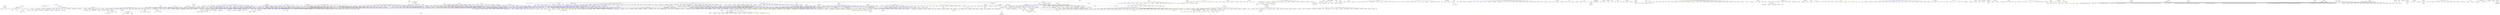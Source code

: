 graph "" {
	"red ai" -- "most precise value"	[color=red];
	"sigmoid function" -- "activation function"	[color=red];
	"activation function" -- rectifier	[color=red];
	"activation function" -- function	[color=blue];
	"activation function" -- "softmax function"	[color=yellow];
	"dragon naturallyspeaking" -- "speech recognition"	[color=red];
	"speech recognition" -- "speech recognition"	[color=black];
	"speech recognition" -- kaldi	[color=red];
	"speech recognition" -- julius	[color=yellow];
	"speech recognition" -- "natural-language user interface"	[color=black];
	"speech recognition" -- "natural language processing"	[color=blue];
	"speech recognition" -- "computational linguistics"	[color=blue];
	"speech recognition" -- hitchbot	[color=purple];
	"speech recognition" -- "academic discipline"	[color=yellow];
	"speech recognition" -- "alexander waibel"	[color=black];
	"speech recognition" -- "peter f. brown"	[color=black];
	"speech recognition" -- "raymond kurzweil"	[color=black];
	"speech recognition" -- "janet m. baker"	[color=black];
	"speech recognition" -- "audio file format"	[color=black];
	"speech recognition" -- speech	[color=black];
	"speech recognition" -- "office assistant"	[color=black];
	"speech recognition" -- "voice user interface"	[color=black];
	deeplabcut -- "computer vision"	[color=red];
	deeplabcut -- "deep learning"	[color=black];
	"computer vision" -- "computer vision"	[color=black];
	"computer vision" -- vissl	[color=red];
	"computer vision" -- tango	[color=red];
	"computer vision" -- "academic discipline"	[color=yellow];
	"computer vision" -- "object recognition"	[color=brown];
	"computer vision" -- "slobodan ilic"	[color=black];
	"computer vision" -- "ralf plänkers"	[color=black];
	"computer vision" -- "tolga birdal"	[color=black];
	"computer vision" -- "aphrodite galata"	[color=black];
	"computer vision" -- "noureldien hussein"	[color=black];
	"computer vision" -- "victor alchanatis"	[color=black];
	"computer vision" -- "shlomo greenberg"	[color=black];
	"computer vision" -- "thomas b. moeslund"	[color=black];
	"computer vision" -- "aharon bar-hillel"	[color=black];
	"computer vision" -- "machine vision"	[color=black];
	"data replication" -- consistency	[color=red];
	consistency -- consistency	[color=black];
	consistency -- acid	[color=black];
	consistency -- property	[color=yellow];
	consistency -- capability	[color=blue];
	consistency -- concord	[color=blue];
	consistency -- "logical system"	[color=brown];
	consistency -- snapshot	[color=purple];
	consistency -- "formal system"	[color=purple];
	consistency -- "axiomatic system"	[color=purple];
	consistency -- "encyclopedic article"	[color=yellow];
	consistency -- "logical property type"	[color=yellow];
	consistency -- "315 constantia"	[color=black];
	consistency -- contradiction	[color=black];
	consistency -- inconsistency	[color=black];
	contrast -- contrast	[color=black];
	contrast -- "visual perception"	[color=red];
	contrast -- difference	[color=blue];
	contrast -- "line weight"	[color=blue];
	contrast -- "graphic design"	[color=brown];
	contrast -- suggestioni	[color=black];
	contrast -- "dance of liars"	[color=black];
	contrast -- "l6352-s1"	[color=black];
	contrast -- "l6352-s2"	[color=black];
	contrast -- "l760-s1"	[color=black];
	"tensor processing unit" -- "convolutional neural network"	[color=red];
	"tensor processing unit" -- "multilayer perceptron"	[color=red];
	"convolutional neural network" -- "feedforward neural network"	[color=blue];
	"convolutional neural network" -- "yann lecun"	[color=black];
	"deep learning" -- "deep learning"	[color=black];
	"deep learning" -- "artificial intelligence"	[color=red];
	"deep learning" -- "machine learning"	[color=blue];
	"deep learning" -- deezymatch	[color=yellow];
	"deep learning" -- "noureldien hussein"	[color=black];
	"deep learning" -- "radityo eko prasojo"	[color=black];
	"deep learning" -- "jesper ferkinghoff-borg"	[color=black];
	"deep learning" -- "jordan j. bird"	[color=black];
	"deep learning" -- "richard socher"	[color=black];
	"deep learning" -- deepface	[color=black];
	"deep learning" -- "yann lecun"	[color=black];
	"deep learning" -- "geoffrey hinton"	[color=black];
	"artificial intelligence" -- "machine learning"	[color=blue];
	"artificial intelligence" -- connectionism	[color=black];
	"artificial intelligence" -- "artificial neural network"	[color=blue];
	"factor analysis" -- "factor analysis"	[color=black];
	"factor analysis" -- "look for"	[color=red];
	"factor analysis" -- q1721532	[color=black];
	"factor analysis" -- "statistical method"	[color=blue];
	"factor analysis" -- "kaiser-guttman criterion"	[color=yellow];
	"factor analysis" -- "hirotugu akaike"	[color=black];
	"factor analysis" -- "charles spearman"	[color=black];
	endec -- encoder	[color=red];
	encoder -- encoder	[color=blue];
	encoder -- faac	[color=yellow];
	encoder -- decoder	[color=black];
	encoder -- codec	[color=blue];
	encoder -- system	[color=yellow];
	encoder -- device	[color=blue];
	encoder -- "mp3 encoder"	[color=blue];
	encoder -- "wikimedia disambiguation page"	[color=yellow];
	encoder -- x265	[color=yellow];
	encoder -- x264	[color=yellow];
	encoder -- guetzli	[color=yellow];
	encoder -- libde265	[color=yellow];
	encoder -- quenc	[color=yellow];
	encoder -- flaccl	[color=yellow];
	encoder -- x266	[color=yellow];
	lsblk -- "information retrieval"	[color=red];
	"information retrieval" -- "information retrieval"	[color=black];
	"information retrieval" -- "apache solr"	[color=red];
	"information retrieval" -- proximity	[color=black];
	"information retrieval" -- "computer science"	[color=black];
	"information retrieval" -- recall	[color=green];
	"information retrieval" -- search	[color=blue];
	"information retrieval" -- "sequential access"	[color=blue];
	"information retrieval" -- "marketing research"	[color=blue];
	"information retrieval" -- "information system"	[color=blue];
	"information retrieval" -- polling	[color=blue];
	"information retrieval" -- "information extraction"	[color=blue];
	"information retrieval" -- "random access"	[color=blue];
	"information retrieval" -- activity	[color=yellow];
	"information retrieval" -- "fuzzy retrieval"	[color=yellow];
	"information retrieval" -- "okapi bm25"	[color=brown];
	"information retrieval" -- "evaluation measures"	[color=brown];
	"information retrieval" -- "anne le calvé"	[color=black];
	"information retrieval" -- "cheng xiang zhai"	[color=black];
	"information retrieval" -- "rada mihalcea"	[color=black];
	integrator -- integral	[color=red];
	integral -- photomath	[color=red];
	integral -- "leibniz integral rule"	[color=red];
	integral -- "unary operation"	[color=blue];
	integral -- "linear map"	[color=blue];
	integral -- q12047374	[color=blue];
	integral -- "birkhoff integral"	[color=blue];
	integral -- "complete fermi–dirac integral"	[color=blue];
	integral -- "definite integral"	[color=blue];
	integral -- "pettis integral"	[color=blue];
	integral -- absement	[color=blue];
	integral -- "parametric integral"	[color=blue];
	integral -- "riemann–liouville integral"	[color=blue];
	integral -- "barnes integral"	[color=blue];
	integral -- "borwein integral"	[color=yellow];
	integral -- q4349850	[color=yellow];
	integral -- "integration (mathematics)"	[color=black];
	integral -- "integral symbol"	[color=black];
	integral -- "integral calculus"	[color=black];
	integral -- ∫	[color=black];
	integral -- "lists of integrals"	[color=black];
	"lifting stone" -- challenge	[color=red];
	challenge -- challenge	[color=yellow];
	challenge -- izazov	[color=green];
	challenge -- task	[color=blue];
	challenge -- tournament	[color=blue];
	challenge -- q102333788	[color=blue];
	challenge -- "tournament system"	[color=yellow];
	challenge -- "2010 challenge"	[color=yellow];
	challenge -- "condom challenge"	[color=yellow];
	challenge -- "bonn challenge"	[color=yellow];
	challenge -- "myheartmap challenge"	[color=yellow];
	challenge -- q2309200	[color=yellow];
	challenge -- "three poles challenge"	[color=yellow];
	challenge -- "cinnamon challenge"	[color=yellow];
	challenge -- challenges	[color=black];
	challenge -- scrabble	[color=black];
	challenge -- adjudicator	[color=black];
	challenge -- dictionary	[color=black];
	challenge -- "loss of turn"	[color=black];
	challenge -- removal	[color=black];
	challenge -- loss	[color=black];
	"scikit-learn" -- "machine learning"	[color=red];
	"machine learning" -- embedding	[color=black];
	"machine learning" -- "computer science"	[color=blue];
	"machine learning" -- "artificial neural network"	[color=blue];
	"machine learning" -- "reinforcement learning"	[color=blue];
	"machine learning" -- "semi-supervised learning"	[color=blue];
	"machine learning" -- "supervised learning"	[color=blue];
	"machine learning" -- "unsupervised learning"	[color=blue];
	"machine learning" -- "hyperparameter optimization"	[color=brown];
	"machine learning" -- "nonlinear dimensionality reduction"	[color=blue];
	"machine learning" -- "multi-task learning"	[color=blue];
	"machine learning" -- "density estimation"	[color=brown];
	"machine learning" -- "early stopping"	[color=brown];
	"machine learning" -- attention	[color=brown];
	"machine learning" -- "tolga birdal"	[color=black];
	"machine learning" -- "ferenc huszár"	[color=black];
	"machine learning" -- "kairntech sas"	[color=black];
	"machine learning" -- "ameet talwalkar"	[color=black];
	"machine learning" -- "alan akbik"	[color=black];
	"machine learning" -- "roland vollgraf"	[color=black];
	"machine learning" -- "didrik nielsen"	[color=black];
	"machine learning" -- "ivana balažević"	[color=black];
	"machine learning" -- "dustin wright"	[color=black];
	"machine learning" -- "horia mania"	[color=black];
	"machine learning" -- "giovanni montana"	[color=black];
	"machine learning" -- "moritz hardt"	[color=black];
	"matrix multiplication algorithm" -- "matrix multiplication"	[color=red];
	"matrix multiplication" -- "matrix multiplication"	[color=black];
	"matrix multiplication" -- "identity matrix"	[color=black];
	"matrix multiplication" -- "binary operation"	[color=yellow];
	"matrix multiplication" -- "matrix operation"	[color=blue];
	"matrix multiplication" -- multiplication	[color=blue];
	"matrix multiplication" -- associativity	[color=purple];
	"matrix multiplication" -- "non-negative matrix factorization"	[color=black];
	"multilayer perceptron" -- "feedforward neural network"	[color=blue];
	"multilayer perceptron" -- perceptron	[color=black];
	"multilayer perceptron" -- "frank rosenblatt"	[color=black];
	"principal component analysis" -- "principal component analysis"	[color=black];
	"principal component analysis" -- "dimensionality reduction"	[color=red];
	"principal component analysis" -- "statistical method"	[color=yellow];
	"principal component analysis" -- "multivariate statistics"	[color=blue];
	"principal component analysis" -- acp	[color=black];
	"principal component analysis" -- pca	[color=black];
	"dimensionality reduction" -- "nonlinear dimensionality reduction"	[color=blue];
	"partial derivative symbol" -- "partial derivative"	[color=black];
	"partial derivative" -- derivative	[color=blue];
	"partial derivative" -- boundary	[color=green];
	"partial derivative" -- "total derivative"	[color=green];
	"partial derivative" -- "mathematical concept"	[color=yellow];
	relations -- interaction	[color=red];
	relations -- relation	[color=blue];
	relations -- "multi-organism process"	[color=blue];
	"sql server express" -- "relational database"	[color=red];
	"relational database" -- "ibm informix"	[color=red];
	"relational database" -- "blockchain-based database"	[color=green];
	"relational database" -- database	[color=blue];
	"relational database" -- "structured query language"	[color=black];
	"relational database" -- "relational model"	[color=black];
	"tikhonov regularization" -- regularization	[color=red];
	"tikhonov regularization" -- method	[color=yellow];
	"tikhonov regularization" -- "andrey tikhonov"	[color=black];
	regularization -- dropout	[color=blue];
	regularization -- "linguistic phenomenon"	[color=blue];
	regularization -- "zeta function regularization"	[color=blue];
	regularization -- technique	[color=yellow];
	accuracy -- accuracy	[color=green];
	accuracy -- "accuracy and precision"	[color=black];
	accuracy -- "systematic error"	[color=black];
	accuracy -- "measuring instrument"	[color=purple];
	"accuracy and precision" -- historicity	[color=blue];
	"accuracy and precision" -- "sun sensor"	[color=purple];
	"accuracy and precision" -- "category:accuracy and precision"	[color=black];
	"systematic error" -- "observational error"	[color=black];
	"systematic error" -- bias	[color=yellow];
	"systematic error" -- "human error"	[color=black];
	"systematic error" -- "random error"	[color=black];
	"binary relation" -- "cartesian product"	[color=black];
	"binary relation" -- "ordered pair"	[color=black];
	"binary relation" -- relation	[color=blue];
	"binary relation" -- multiple	[color=blue];
	"binary relation" -- "converse relation"	[color=blue];
	"binary relation" -- correspondence	[color=blue];
	"binary relation" -- "empirical relationship"	[color=blue];
	"binary relation" -- epigraph	[color=blue];
	"binary relation" -- phonography	[color=blue];
	"binary relation" -- "single-valued function"	[color=blue];
	"binary relation" -- "partial function"	[color=blue];
	"binary relation" -- "surjective relation"	[color=blue];
	"binary relation" -- "semantic relation"	[color=blue];
	"binary relation" -- "asymmetric relation"	[color=blue];
	"binary relation" -- "input set"	[color=purple];
	"binary relation" -- arity	[color=purple];
	"binary relation" -- codomain	[color=purple];
	"binary relation" -- subsequence	[color=yellow];
	"binary relation" -- reachability	[color=yellow];
	"binary relation" -- simultaneity	[color=yellow];
	"binary relation" -- subset	[color=yellow];
	"binary relation" -- q18669329	[color=yellow];
	"binary relation" -- perpendicularity	[color=yellow];
	"binary relation" -- "has part"	[color=yellow];
	"central limit theorem" -- "central limit theorem"	[color=black];
	"central limit theorem" -- "probability theory"	[color=black];
	"central limit theorem" -- theorem	[color=yellow];
	"central limit theorem" -- "bean machine"	[color=black];
	"probability theory" -- "random variable"	[color=black];
	chord -- specification	[color=black];
	chord -- "accord tour"	[color=green];
	chord -- "imaginary line"	[color=blue];
	chord -- group	[color=blue];
	chord -- "line segment"	[color=blue];
	chord -- "railway line"	[color=blue];
	chord -- "musical term"	[color=yellow];
	chord -- chords	[color=black];
	chord -- "chord (geometry)"	[color=black];
	chord -- drag	[color=black];
	correlation -- correlation	[color=black];
	correlation -- statistics	[color=brown];
	correlation -- dependence	[color=blue];
	correlation -- relation	[color=blue];
	correlation -- "gene-gene correlation"	[color=blue];
	correlation -- coherence	[color=blue];
	correlation -- "environmental factor"	[color=blue];
	correlation -- concept	[color=yellow];
	correlation -- q11304604	[color=yellow];
	correlation -- "beer-diapers syndrome"	[color=yellow];
	statistics -- "maximum likelihood estimation"	[color=black];
	statistics -- "normal distribution"	[color=brown];
	statistics -- "probability distribution"	[color=black];
	statistics -- "random variable"	[color=brown];
	statistics -- "standard deviation"	[color=brown];
	convolution -- convolution	[color=black];
	convolution -- "harmonic analysis"	[color=black];
	convolution -- "functional analysis"	[color=black];
	convolution -- "binary operation"	[color=yellow];
	convolution -- "integral transform"	[color=yellow];
	convolution -- deconvolution	[color=black];
	convolution -- "convolution theorem"	[color=brown];
	coverage -- coverage	[color=black];
	coverage -- "dublin core"	[color=black];
	coverage -- metadata	[color=blue];
	coverage -- pass	[color=black];
	coverage -- "l11041-s1"	[color=black];
	coverage -- "l11041-s2"	[color=black];
	"objective function" -- "optimization problem"	[color=black];
	"objective function" -- "loss function"	[color=black];
	"objective function" -- "real-valued function"	[color=blue];
	"objective function" -- "optimal control problem"	[color=black];
	"optimization problem" -- "mathematical optimization"	[color=black];
	"cytochrome c aq_042" -- "cytochrome c aq_042"	[color=black];
	"cytochrome c aq_042" -- "cytochrome c family"	[color=black];
	"cytochrome c aq_042" -- "membrane proteins"	[color=black];
	"cytochrome c aq_042" -- "protein-coding gene"	[color=blue];
	"cytochrome c aq_042" -- gene	[color=yellow];
	"cytochrome c aq_042" -- protein	[color=yellow];
	"cytochrome c aq_042" -- "cytochrome c-like domain"	[color=black];
	"cytochrome c aq_042" -- "reverse strand"	[color=black];
	"cytochrome c aq_042" -- 27339	[color=black];
	"cytochrome c aq_042" -- 26617	[color=black];
	"cytochrome c aq_042" -- "aquifex aeolicus vf5"	[color=black];
	"cytochrome c aq_042" -- membrane	[color=black];
	"cytochrome c aq_042" -- "heme binding"	[color=black];
	"cytochrome c aq_042" -- "electron transfer activity"	[color=black];
	"cytochrome c aq_042" -- "metal ion binding"	[color=black];
	"cytochrome c aq_042" -- "electron transport chain"	[color=black];
	decoder -- codec	[color=black];
	decoder -- system	[color=blue];
	feature -- linguistics	[color=black];
	feature -- "unified modeling language"	[color=black];
	feature -- quality	[color=blue];
	"feature data" -- "geographic information system"	[color=black];
	"feature data" -- "data structure"	[color=blue];
	embedding -- "word embedding"	[color=blue];
	embedding -- function	[color=blue];
	embedding -- mapping	[color=blue];
	embedding -- "low-dimensional embedding"	[color=blue];
	embedding -- "sentence embedding"	[color=blue];
	embedding -- fasttext	[color=blue];
	embedding -- knot	[color=yellow];
	embedding -- "alexander horned sphere"	[color=yellow];
	embedding -- "category theory"	[color=black];
	generalization -- generalization	[color=black];
	generalization -- "philosophy of language"	[color=black];
	generalization -- ontology	[color=black];
	generalization -- epistemology	[color=black];
	generalization -- orthogonality	[color=yellow];
	generalization -- concept	[color=blue];
	generalization -- learning	[color=blue];
	generalization -- stereotype	[color=blue];
	generalization -- "faulty generalization"	[color=blue];
	generalization -- "inductive reasoning"	[color=purple];
	generalization -- "confidence set"	[color=yellow];
	generalization -- "holm–bonferroni method"	[color=yellow];
	generalization -- "function object"	[color=yellow];
	generalization -- "cancellation property"	[color=yellow];
	generalization -- "great ape personhood"	[color=yellow];
	generalization -- "special case"	[color=black];
	generalization -- connection	[color=black];
	generalization -- thinking	[color=black];
	generalization -- synthesis	[color=black];
	"diaminopimelate decarboxylase lmo1952" -- example	[color=black];
	example -- "demo program"	[color=blue];
	example -- "minimal working example"	[color=blue];
	example -- q1898226	[color=blue];
	example -- "red link example"	[color=yellow];
	example -- "usage example"	[color=black];
	example -- "itu/iso/iec object identifier"	[color=black];
	expectation -- "psychology terminology"	[color=black];
	expectation -- anticipation	[color=black];
	expectation -- "mental projection"	[color=blue];
	expectation -- "expected value"	[color=brown];
	expectation -- credibility	[color=blue];
	expectation -- "social expectation"	[color=black];
	expectation -- "melodic expectation"	[color=blue];
	expectation -- paradocrasite	[color=black];
	expectation -- expected	[color=brown];
	expectation -- q24939613	[color=black];
	expectation -- q48714597	[color=black];
	expectation -- "windfall gain"	[color=black];
	expectation -- optative	[color=black];
	grade -- geodesy	[color=black];
	grade -- pente	[color=green];
	grade -- "physical quantity"	[color=blue];
	grade -- "average gradient"	[color=black];
	grade -- högalidsgatan	[color=black];
	grade -- thoroughfare	[color=brown];
	grade -- rake	[color=black];
	grade -- slope	[color=black];
	grade -- "maximum gradient"	[color=black];
	divergence -- divergence	[color=black];
	divergence -- grammaticalization	[color=purple];
	divergence -- property	[color=yellow];
	divergence -- q1230529	[color=blue];
	divergence -- "infrared divergence"	[color=blue];
	divergence -- "ultraviolet divergence"	[color=blue];
	divergence -- "political polarization"	[color=blue];
	divergence -- "vector operator"	[color=yellow];
	divergence -- "differential operator"	[color=yellow];
	divergence -- convergence	[color=black];
	divergence -- "divergent sequence"	[color=brown];
	divergence -- "divergent series"	[color=brown];
	divergence -- "∇ ·"	[color=black];
	"main diagonal" -- matrix	[color=black];
	"main diagonal" -- diagonal	[color=blue];
	matrix -- matrix	[color=black];
	matrix -- petrology	[color=black];
	matrix -- "transpose matrix"	[color=blue];
	matrix -- "design matrix"	[color=blue];
	matrix -- "linear map"	[color=black];
	matrix -- tensor	[color=blue];
	matrix -- "array data structure"	[color=blue];
	matrix -- "sparse matrix"	[color=blue];
	matrix -- "complex conjugate matrix"	[color=blue];
	matrix -- kernel	[color=blue];
	matrix -- q1466923	[color=blue];
	matrix -- "transformation matrix"	[color=blue];
	matrix -- "generator matrix"	[color=blue];
	matrix -- "risk matrix"	[color=blue];
	matrix -- "co-occurrence matrix"	[color=blue];
	matrix -- "cauchy matrix"	[color=blue];
	matrix -- "fundamental matrix"	[color=blue];
	matrix -- "next-generation matrix"	[color=blue];
	matrix -- "manin matrix"	[color=blue];
	matrix -- "random matrix"	[color=blue];
	matrix -- "stoichiometry matrix"	[color=blue];
	matrix -- "square matrix"	[color=blue];
	matrix -- matter	[color=yellow];
	matrix -- "technical term"	[color=yellow];
	matrix -- "matrices (typefounding)"	[color=black];
	matrix -- "normal-form game"	[color=black];
	matrix -- "minimum degree algorithm"	[color=black];
	"maximum likelihood estimation" -- "restricted maximum likelihood"	[color=green];
	"maximum likelihood estimation" -- "category:maximum likelihood estimation"	[color=black];
	"maximum likelihood estimation" -- method	[color=yellow];
	"maximum likelihood estimation" -- estimator	[color=yellow];
	"maximum likelihood estimation" -- "m-estimator"	[color=yellow];
	"maximum likelihood estimation" -- "maximum likehood"	[color=black];
	"maximum likelihood estimation" -- 10003663	[color=black];
	"measure theory" -- "measure theory"	[color=black];
	"measure theory" -- mathematics	[color=black];
	"measure theory" -- "geometric measure theory"	[color=black];
	"measure theory" -- "area of mathematics"	[color=yellow];
	"measure theory" -- q2305406	[color=brown];
	"measure theory" -- "carathéodory's extension theorem"	[color=brown];
	"measure theory" -- "ulrich zähle"	[color=black];
	"measure theory" -- "andrey kolmogorov"	[color=black];
	"measure theory" -- "alexander chentsov"	[color=black];
	"measure theory" -- "abram samoilovitch besicovitch"	[color=black];
	"measure theory" -- "ivan fesenko"	[color=black];
	"measure theory" -- "vladimir abramovich rokhlin"	[color=black];
	"measure theory" -- "vyacheslav sazonov"	[color=black];
	"measure theory" -- "anatoly vershik"	[color=black];
	"measure theory" -- "max a. woodbury"	[color=black];
	"measure theory" -- "uncountable set"	[color=black];
	"measure theory" -- measure	[color=black];
	"measure theory" -- "essential supremum"	[color=black];
	"measure theory" -- "measurable set"	[color=black];
	"measure theory" -- "brunn–minkowski theorem"	[color=black];
	mathematics -- "condition number"	[color=brown];
	"arylamine n-acetyltransferase    rv3566c" -- "arylamine n-acetyltransferase"	[color=black];
	"arylamine n-acetyltransferase    rv3566c" -- "arylamine n-acetyltransferase rv3566c"	[color=black];
	"arylamine n-acetyltransferase    rv3566c" -- protein	[color=yellow];
	"arylamine n-acetyltransferase    rv3566c" -- "mycobacterium tuberculosis h37rv"	[color=black];
	"arylamine n-acetyltransferase    rv3566c" -- metabolism	[color=black];
	neuroscience -- robotics	[color=black];
	neuroscience -- "computer science"	[color=black];
	neuroscience -- "information technology"	[color=black];
	neuroscience -- medicine	[color=blue];
	neuroscience -- psychology	[color=black];
	neuroscience -- biology	[color=black];
	neuroscience -- "classification of neurons"	[color=brown];
	neuroscience -- "project encephalon"	[color=black];
	neuroscience -- "jeremy teissére"	[color=black];
	neuroscience -- "matthieu de wit"	[color=black];
	neuroscience -- "leah wilson"	[color=black];
	neuroscience -- "yan deschaintre"	[color=black];
	neuroscience -- "gilbert bernier"	[color=black];
	neuroscience -- "john kalaska"	[color=black];
	neuroscience -- "jacques l. michaud"	[color=black];
	neuroscience -- "dang khoa nguyen"	[color=black];
	neuroscience -- "andrea green"	[color=black];
	neuroscience -- "sylvie belleville"	[color=black];
	neuroscience -- "eli shmueli"	[color=black];
	"computer science" -- "program optimization"	[color=brown];
	"neural processing unit" -- "artificial neural network"	[color=black];
	"artificial neural network" -- "artificial neural network"	[color=black];
	"artificial neural network" -- "recurrent neural network"	[color=blue];
	"artificial neural network" -- "deep belief network"	[color=blue];
	"artificial neural network" -- "echo state network"	[color=blue];
	"artificial neural network" -- "liquid state machine"	[color=blue];
	"artificial neural network" -- "neural network"	[color=blue];
	"artificial neural network" -- deezymatch	[color=yellow];
	"artificial neural network" -- "automated music production"	[color=yellow];
	"artificial neural network" -- "artificial neural networks"	[color=black];
	norm -- norm	[color=green];
	norm -- "chess terminology"	[color=black];
	norm -- q11792930	[color=green];
	norm -- rule	[color=blue];
	norm -- activity	[color=blue];
	norm -- "vector length"	[color=blue];
	norm -- "sports competition"	[color=yellow];
	norm -- q102048053	[color=yellow];
	norm -- q104613783	[color=yellow];
	norm -- "york-antwerp rules"	[color=yellow];
	norm -- "din 488"	[color=yellow];
	norm -- "din 820"	[color=black];
	norm -- "din 824"	[color=yellow];
	norm -- "uniform norm"	[color=yellow];
	norm -- chess	[color=black];
	norm -- q6579558	[color=black];
	norm -- "technical standard"	[color=black];
	norm -- 309	[color=black];
	sufficiency -- "necessity and sufficiency"	[color=black];
	sufficiency -- necessity	[color=green];
	sufficiency -- "relative quality"	[color=yellow];
	sufficiency -- modality	[color=blue];
	sufficiency -- "philosophical concept"	[color=yellow];
	1.96 -- "normal distribution"	[color=black];
	"normal distribution" -- "normal distribution"	[color=black];
	"normal distribution" -- "tweedie distribution"	[color=blue];
	"normal distribution" -- "skew normal distribution"	[color=blue];
	"normal distribution" -- "stable distribution"	[color=blue];
	"normal distribution" -- "contaminated normal distribution"	[color=blue];
	"normal distribution" -- "exponential family"	[color=blue];
	"normal distribution" -- "multivariate normal distribution"	[color=blue];
	"normal distribution" -- "student's t-distribution"	[color=blue];
	"normal distribution" -- "standard normal distribution"	[color=yellow];
	"normal distribution" -- "intelligence quotient"	[color=purple];
	"normal distribution" -- "encyclopedic article"	[color=yellow];
	"normal distribution" -- q3137244	[color=brown];
	"normal distribution" -- "hermitian function"	[color=black];
	"normal distribution" -- "gaussian noise"	[color=black];
	operation -- economy	[color=black];
	operation -- verksamhet	[color=green];
	operation -- enterprise	[color=green];
	operation -- production	[color=green];
	operation -- q10317846	[color=green];
	operation -- process	[color=blue];
	operation -- change	[color=blue];
	operation -- "economic unit"	[color=blue];
	operation -- "economic agent"	[color=blue];
	operation -- "organizational unit"	[color=blue];
	operation -- goods	[color=blue];
	operation -- "string operation"	[color=blue];
	operation -- "graph operation"	[color=blue];
	operation -- "micro-operation"	[color=blue];
	operation -- q10037997	[color=black];
	maintenance -- utilization	[color=black];
	"mathematical optimization" -- algorithmics	[color=black];
	"mathematical optimization" -- "nelder–mead method"	[color=black];
	"mathematical optimization" -- optimization	[color=black];
	"mathematical optimization" -- "convex optimization"	[color=blue];
	"mathematical optimization" -- "gradient descent"	[color=black];
	"mathematical optimization" -- "program optimization"	[color=blue];
	"mathematical optimization" -- "computer aided optimization"	[color=blue];
	"mathematical optimization" -- "combinatorial optimization"	[color=blue];
	"mathematical optimization" -- "random search"	[color=blue];
	"mathematical optimization" -- "academic discipline"	[color=yellow];
	"mathematical optimization" -- "learning rate"	[color=brown];
	"mathematical optimization" -- specialty	[color=yellow];
	"mathematical optimization" -- "emilio balda"	[color=black];
	"mathematical optimization" -- "paul tseng"	[color=black];
	"mathematical optimization" -- "vladimir tikhomirov"	[color=black];
	"mathematical optimization" -- "mathematical programming"	[color=black];
	"mathematical optimization" -- "applied mathematics"	[color=black];
	"probability density function" -- "probability distribution"	[color=black];
	"probability density function" -- "probability mass function"	[color=green];
	"probability density function" -- "generalized function"	[color=blue];
	"probability density function" -- "mixture density"	[color=blue];
	"probability distribution" -- "mixture distribution"	[color=blue];
	"probability distribution" -- "statistical model"	[color=blue];
	"probability distribution" -- "stable distribution"	[color=blue];
	"probability distribution" -- "exponential family"	[color=blue];
	"probability distribution" -- distribution	[color=blue];
	"probability distribution" -- "generalized function"	[color=blue];
	"probability distribution" -- "asymptotic distribution"	[color=blue];
	"probability distribution" -- "joint probability distribution"	[color=blue];
	"probability distribution" -- "voigt profile"	[color=blue];
	"probability distribution" -- "heavy-tailed distribution"	[color=blue];
	"probability distribution" -- "symmetric probability distribution"	[color=blue];
	"probability distribution" -- "conditional probability distribution"	[color=blue];
	"probability distribution" -- "bimodal distribution"	[color=blue];
	"probability distribution" -- "rice distribution"	[color=blue];
	"probability distribution" -- "discrete probability distribution"	[color=blue];
	"probability distribution" -- skewness	[color=purple];
	"probability distribution" -- "wigner quasiprobability distribution"	[color=yellow];
	"probability distribution" -- "zeta distribution"	[color=yellow];
	"probability distribution" -- "asymmetric laplace distribution"	[color=yellow];
	"probability distribution" -- "skellam distribution"	[color=yellow];
	"probability distribution" -- "probability distributions"	[color=black];
	"random variable" -- "random variable"	[color=black];
	"random variable" -- "random element"	[color=blue];
	"random variable" -- "discrete random variable"	[color=blue];
	"random variable" -- "sample mean"	[color=blue];
	"random variable" -- confounding	[color=blue];
	"random variable" -- "identically distributed"	[color=blue];
	"random variable" -- "independent random variables"	[color=blue];
	"random variable" -- "complex random variable"	[color=blue];
	"random variable" -- "real random variable"	[color=blue];
	"random variable" -- "hitting time"	[color=blue];
	"random variable" -- "category:random variable"	[color=black];
	sensitivity -- "sensitivity and specificity"	[color=black];
	sensitivity -- "precision and recall"	[color=black];
	sensitivity -- statistic	[color=blue];
	sensitivity -- "binary classification"	[color=brown];
	"reinforcement learning" -- 10010261	[color=black];
	"standard deviation" -- "standard deviation"	[color=black];
	"standard deviation" -- stochastic	[color=black];
	"standard deviation" -- "descriptive statistics"	[color=black];
	"standard deviation" -- "root-mean-square deviation"	[color=green];
	"standard deviation" -- "root mean square"	[color=green];
	"standard deviation" -- "statistical dispersion"	[color=blue];
	"standard deviation" -- "dimensionless quantity"	[color=blue];
	"standard deviation" -- "category:standard deviation"	[color=black];
	"standard deviation" -- "type of statistic"	[color=yellow];
	"standard deviation" -- precision	[color=black];
	"standard deviation" -- "l297147-s1"	[color=black];
	"standard deviation" -- σ	[color=black];
	stochastic -- "stochastic gradient descent"	[color=purple];
	"semi-supervised learning" -- "label propagation algorithm"	[color=blue];
	"semi-supervised learning" -- 10010289	[color=black];
	"plexin a3" -- "sema domain superfamily"	[color=black];
	"support vector machine" -- "supervised learning"	[color=black];
	"support vector machine" -- "classification algorithm"	[color=blue];
	"support vector machine" -- "alexey chervonenkis"	[color=black];
	"support vector machine" -- "vladimir vapnik"	[color=black];
	"support vector machine" -- svm	[color=black];
	"supervised learning" -- "unsupervised learning"	[color=black];
	"supervised learning" -- "inductive programming"	[color=blue];
	"supervised learning" -- algorithm	[color=yellow];
	"supervised learning" -- 10010259	[color=black];
	tempering -- metallurgy	[color=black];
	tempering -- technique	[color=blue];
	tempering -- "heat treatment"	[color=yellow];
	transcription -- "gene expression"	[color=black];
	transcription -- "musical notation"	[color=blue];
	transcription -- "chemical reaction"	[color=blue];
	transcription -- "musical term"	[color=yellow];
	transcription -- "transcription (music)"	[color=black];
	transcription -- "ensembl transcript id"	[color=black];
	transcription -- "notation writer"	[color=black];
	"unsupervised learning" -- "independent component analysis"	[color=blue];
	"unsupervised learning" -- "archetypal analysis"	[color=blue];
	"unsupervised learning" -- "category:unsupervised learning"	[color=black];
	"unsupervised learning" -- method	[color=yellow];
	"unsupervised learning" -- glove	[color=black];
	"unsupervised learning" -- 10010260	[color=black];
	"std::vector" -- "standard template library"	[color=black];
	"std::vector" -- template	[color=yellow];
	"std::vector" -- "dynamic array"	[color=black];
	"std::vector" -- "sequence container"	[color=yellow];
	"word embedding" -- "natural language processing"	[color=black];
	"natural language processing" -- "machine translation"	[color=black];
	"natural language processing" -- wikification	[color=blue];
	"natural language processing" -- "word-sense disambiguation"	[color=black];
	"natural language processing" -- "radityo eko prasojo"	[color=black];
	"natural language processing" -- "kairntech sas"	[color=black];
	"natural language processing" -- "alan akbik"	[color=black];
	"natural language processing" -- "dustin wright"	[color=black];
	"natural language processing" -- "gina-anne levow"	[color=black];
	"natural language processing" -- "noriko nagata"	[color=black];
	"natural language processing" -- "philippe langlais"	[color=black];
	"natural language processing" -- "shamima mithun"	[color=black];
	"natural language processing" -- "christian klose"	[color=black];
	"almost everywhere" -- "almost surely"	[color=blue];
	"almost everywhere" -- "almost all"	[color=green];
	"almost everywhere" -- property	[color=blue];
	covariance -- covariance	[color=green];
	covariance -- "sample covariance"	[color=green];
	covariance -- statistic	[color=blue];
	covariance -- property	[color=yellow];
	covariance -- "cross-covariance"	[color=blue];
	covariance -- "type of statistic"	[color=yellow];
	"sample covariance" -- statistic	[color=blue];
	derivative -- derivative	[color=black];
	derivative -- lexeme	[color=blue];
	derivative -- "financial product"	[color=blue];
	derivative -- "financial instrument"	[color=blue];
	derivative -- security	[color=blue];
	derivative -- "convertible bond"	[color=blue];
	derivative -- swap	[color=black];
	derivative -- "asset-backed security"	[color=blue];
	derivative -- rate	[color=blue];
	derivative -- q11774627	[color=blue];
	derivative -- q11916941	[color=blue];
	derivative -- "structured product"	[color=blue];
	derivative -- "forward rate agreement"	[color=blue];
	derivative -- snap	[color=yellow];
	derivative -- moneyness	[color=purple];
	derivative -- "wikimedia disambiguation page"	[color=yellow];
	derivative -- "fréchet derivative"	[color=yellow];
	derivative -- derivation	[color=black];
	derivative -- avista	[color=brown];
	derivative -- "black–scholes model"	[color=brown];
	derivative -- "forward contract"	[color=black];
	derivative -- option	[color=black];
	derivative -- q4380202	[color=black];
	derivative -- "word formation"	[color=black];
	derivative -- "nasdaq, inc."	[color=black];
	derivative -- "differential calculus"	[color=black];
	analog -- "analog signal"	[color=green];
	analog -- "chemical compound"	[color=blue];
	analog -- "transition state analog"	[color=blue];
	recall -- "bugle call"	[color=blue];
	recall -- access	[color=blue];
	recall -- "screen memory"	[color=blue];
	recall -- "false memory"	[color=blue];
	recall -- recollection	[color=black];
	recall -- "recall (bugle call)"	[color=black];
	recall -- cognition	[color=black];
	recall -- marienbad	[color=black];
	recall -- nantes	[color=black];
	recall -- "l'aigle noir"	[color=black];
	recall -- reminder	[color=black];
	"hyperparameter optimization" -- hyperparameter	[color=green];
	"identity matrix" -- "matrix of ones"	[color=green];
	"identity matrix" -- "unitary matrix"	[color=green];
	"identity matrix" -- "signature matrix"	[color=blue];
	"identity matrix" -- eigenvalue	[color=black];
	"identity matrix" -- "unistochastic matrix"	[color=blue];
	"identity matrix" -- "orthostochastic matrix"	[color=blue];
	"identity matrix" -- "scalar matrix"	[color=blue];
	"identity matrix" -- "alternating sign matrix"	[color=blue];
	"identity matrix" -- "idempotent matrix"	[color=blue];
	"identity matrix" -- "permutation matrix"	[color=blue];
	"identity matrix" -- "identity element"	[color=blue];
	immorality -- immorality	[color=black];
	immorality -- amorality	[color=green];
	immorality -- cheating	[color=blue];
	immorality -- "moral turpitude"	[color=blue];
	immorality -- injustice	[color=blue];
	immorality -- evil	[color=blue];
	immorality -- "unethical human experimentation"	[color=purple];
	immorality -- "humbert humbert"	[color=purple];
	immorality -- "voter suppression"	[color=purple];
	immorality -- "predatory lending"	[color=purple];
	immorality -- "moral quality"	[color=yellow];
	immorality -- morality	[color=black];
	immorality -- ethics	[color=brown];
	immorality -- "l322290-s1"	[color=black];
	independence -- q13537519	[color=green];
	independence -- relation	[color=yellow];
	independence -- "self-governance"	[color=black];
	independence -- autocephaly	[color=blue];
	independence -- "independent random variables"	[color=purple];
	independence -- "category:independence"	[color=black];
	independence -- q105106576	[color=black];
	independence -- "independence square, minsk"	[color=black];
	independence -- "statistical dependence"	[color=black];
	independence -- "self-determination"	[color=black];
	independence -- "declaration of independence"	[color=brown];
	independence -- "évian accords"	[color=brown];
	independence -- "antifa logo"	[color=black];
	independence -- "algerian self-determination referendum"	[color=black];
	independence -- "independence day"	[color=black];
	independence -- "future of åland"	[color=black];
	loop -- "free loop"	[color=green];
	loop -- element	[color=blue];
	loop -- "identity element"	[color=purple];
	loop -- quasigroup	[color=blue];
	loop -- path	[color=blue];
	loop -- "vertical loop"	[color=blue];
	loop -- "latin square property"	[color=purple];
	loop -- identity	[color=purple];
	"inverse matrix" -- "adjugate matrix"	[color=green];
	"inverse matrix" -- "generalized inverse"	[color=blue];
	"inverse matrix" -- "invertible matrix"	[color=blue];
	"adjugate matrix" -- "square matrix"	[color=blue];
	"mean squared error" -- "root-mean-square deviation"	[color=green];
	"mean squared error" -- mse	[color=black];
	"mixture model" -- "mixed model"	[color=green];
	"mixture model" -- "statistical model"	[color=blue];
	"mixture model" -- "gaussian mixture model"	[color=blue];
	"mixture model" -- "wishart mixture model"	[color=blue];
	rule -- convention	[color=blue];
	orthogonality -- orthogonality	[color=green];
	orthogonality -- orthonormality	[color=blue];
	orthogonality -- property	[color=blue];
	orthogonality -- "category:orthogonality"	[color=black];
	"probability mass function" -- function	[color=blue];
	"probability mass function" -- "discrete probability distribution"	[color=black];
	"probability mass function" -- "discrete random variable"	[color=black];
	"recurrent neural network" -- "recursive neural network"	[color=blue];
	"recurrent neural network" -- "feedforward neural network"	[color=black];
	"recurrent neural network" -- "echo state network"	[color=blue];
	"recurrent neural network" -- "gated recurrent unit"	[color=blue];
	"recurrent neural network" -- "hopfield network"	[color=blue];
	"recurrent neural network" -- "boltzmann machine"	[color=blue];
	"recurrent neural network" -- "jordan network"	[color=blue];
	"recurrent neural network" -- "elman network"	[color=blue];
	"recurrent neural network" -- "hamming neural network"	[color=blue];
	"recurrent neural network" -- deezymatch	[color=yellow];
	policy -- politics	[color=green];
	policy -- "creative work"	[color=blue];
	policy -- principle	[color=blue];
	policy -- expansionism	[color=blue];
	policy -- "copyright policy"	[color=blue];
	policy -- "type of policy"	[color=purple];
	policy -- plan	[color=yellow];
	policy -- q100138410	[color=yellow];
	policy -- q10296979	[color=yellow];
	policy -- "assimilation policy"	[color=yellow];
	policy -- "wood review implementation"	[color=yellow];
	policy -- policies	[color=black];
	policy -- q104869207	[color=black];
	policy -- q104921688	[color=black];
	scalar -- "scalar field"	[color=green];
	scalar -- "scalar quantity"	[color=blue];
	scalar -- number	[color=black];
	scalar -- "symmetric tensor"	[color=blue];
	scalar -- magnitude	[color=blue];
	scalar -- "antisymmetric tensor"	[color=blue];
	scalar -- 1	[color=purple];
	scalar -- "linear algebra"	[color=black];
	"scalar quantity" -- "physical quantity"	[color=black];
	"scalar quantity" -- "mass number"	[color=blue];
	"scalar quantity" -- "self inductance"	[color=blue];
	"scalar quantity" -- "mass flux density"	[color=blue];
	"scalar quantity" -- "luminous intensity"	[color=blue];
	"scalar quantity" -- "amount of substance"	[color=blue];
	"scalar quantity" -- "angular wavenumber"	[color=blue];
	"scalar quantity" -- "phonon angular wavenumber"	[color=blue];
	"scalar quantity" -- "normal stress"	[color=blue];
	"scalar quantity" -- "vector quantity"	[color=black];
	set -- set	[color=black];
	set -- collection	[color=blue];
	set -- difference	[color=blue];
	set -- "abstract data type"	[color=blue];
	set -- "collection entity"	[color=blue];
	set -- "complete residual system"	[color=blue];
	set -- "gene group"	[color=blue];
	set -- "susan cummins"	[color=yellow];
	set -- q105080643	[color=yellow];
	set -- q105080663	[color=yellow];
	set -- q105101970	[color=yellow];
	set -- q105102303	[color=yellow];
	set -- q105103292	[color=yellow];
	set -- q105103314	[color=yellow];
	set -- q105103437	[color=yellow];
	set -- q105133601	[color=yellow];
	set -- q105151675	[color=yellow];
	set -- q105237274	[color=yellow];
	set -- q105260497	[color=yellow];
	set -- q105303853	[color=yellow];
	set -- "element of set"	[color=black];
	set -- "wikiproject ontology"	[color=black];
	set -- "intensional definition"	[color=black];
	collection -- "data set"	[color=blue];
	"transpose matrix" -- "matrix transposition"	[color=green];
	"transpose matrix" -- "unary operation"	[color=yellow];
	"uniform distribution" -- "uniform distribution"	[color=green];
	"uniform distribution" -- "wikimedia disambiguation page"	[color=yellow];
	dependence -- dependency	[color=blue];
	dependence -- "time variance"	[color=green];
	dependence -- invariant	[color=black];
	dependence -- "time variation"	[color=blue];
	dependence -- chromism	[color=blue];
	dependence -- "data dependency"	[color=blue];
	dependence -- "solvent effects"	[color=blue];
	dependence -- relativity	[color=blue];
	dependence -- "time-varying covariate"	[color=purple];
	dependence -- "temperature-dependent sex determination"	[color=purple];
	dependence -- thermistor	[color=purple];
	dependence -- "time-dependent viscosity"	[color=purple];
	dependence -- "dependent source"	[color=purple];
	dependence -- "environmental sex determination"	[color=purple];
	dependence -- "philosophical concept"	[color=yellow];
	dependence -- symmetry	[color=black];
	vector -- "genetic vector"	[color=green];
	vector -- tensor	[color=blue];
	vector -- "source of infection"	[color=blue];
	vector -- organism	[color=blue];
	vector -- multivector	[color=blue];
	vector -- "tangent vector"	[color=blue];
	vector -- "category:vector"	[color=black];
	vector -- "guttman scale"	[color=yellow];
	vector -- "disease vectors"	[color=black];
	vector -- epidemiology	[color=brown];
	vector -- q11385914	[color=black];
	vector -- q12336166	[color=black];
	vector -- "wikiproject covid-19"	[color=black];
	vector -- "wikiproject zika corpus"	[color=black];
	"diving weighting system" -- "diving weighting system"	[color=black];
	"diving weighting system" -- "track ballast"	[color=green];
	"diving weighting system" -- "diving equipment"	[color=blue];
	function -- "loss function"	[color=blue];
	function -- "condition number"	[color=yellow];
	"deep belief network" -- "bayesian network"	[color=blue];
	"bayesian network" -- "statistical model"	[color=yellow];
	"bayesian network" -- "thomas bayes"	[color=black];
	bias -- statistic	[color=blue];
	bias -- "textile component"	[color=blue];
	bias -- unfairness	[color=blue];
	bias -- "cognitive perspective"	[color=blue];
	bias -- "human error"	[color=blue];
	bias -- "pcr bias"	[color=blue];
	bias -- "technical bias"	[color=blue];
	bias -- "codon usage bias"	[color=blue];
	bias -- "media bias"	[color=blue];
	bias -- "cognitive bias"	[color=blue];
	bias -- xenophilia	[color=blue];
	bias -- tribalism	[color=blue];
	bias -- "self-righteousness"	[color=blue];
	bias -- "gender bias"	[color=blue];
	bias -- "matilda effect"	[color=yellow];
	bias -- "personal bias"	[color=black];
	bias -- assumption	[color=black];
	bias -- tendency	[color=black];
	bias -- "type of bias"	[color=black];
	bias -- "prospect theory"	[color=brown];
	statistic -- "cross-correlation"	[color=yellow];
	statistic -- "effective potential growth"	[color=blue];
	statistic -- "equalized odds"	[color=blue];
	statistic -- "influence function"	[color=blue];
	statistic -- "sufficient statistic"	[color=blue];
	statistic -- q102351631	[color=yellow];
	property -- quality	[color=black];
	relation -- difference	[color=blue];
	bigram -- "n-gram"	[color=blue];
	bigram -- dyad	[color=blue];
	bigram -- trigram	[color=black];
	bigram -- "linguistic unit"	[color=black];
	"n-gram" -- trigram	[color=blue];
	broadcasting -- broadcasting	[color=black];
	broadcasting -- "mass media"	[color=blue];
	broadcasting -- "cell broadcast"	[color=blue];
	broadcasting -- "broadcasting time"	[color=purple];
	broadcasting -- "product distribution method"	[color=yellow];
	broadcasting -- q10337881	[color=yellow];
	broadcasting -- "radio del oeste"	[color=yellow];
	broadcasting -- "satellite television"	[color=black];
	broadcasting -- "cable television"	[color=black];
	broadcasting -- "terrestrial television"	[color=black];
	broadcasting -- "history of broadcasting"	[color=black];
	broadcasting -- "wikiproject broadcasting"	[color=black];
	broadcasting -- "amin alhassan"	[color=black];
	broadcasting -- "bill reed"	[color=black];
	broadcasting -- "george e. probst"	[color=black];
	broadcasting -- "noran kersta"	[color=black];
	broadcasting -- "jim karayn"	[color=black];
	broadcasting -- "shane media services"	[color=black];
	broadcasting -- "thad holt"	[color=black];
	broadcasting -- "mildred funnell"	[color=black];
	broadcasting -- "w. lawrence patrick"	[color=black];
	broadcasting -- "fred bohen"	[color=black];
	broadcasting -- "burton d. harrison"	[color=black];
	broadcasting -- q103838717	[color=black];
	broadcasting -- "hiptoro private limited"	[color=black];
	"approximate inference" -- "statistical inference"	[color=blue];
	"statistical inference" -- "statistical inference"	[color=black];
	"statistical inference" -- inference	[color=blue];
	"computational linguistics" -- "machine translation"	[color=blue];
	"chordal graph" -- "perfect graph"	[color=blue];
	"chordal graph" -- "block graph"	[color=blue];
	"chordal graph" -- "trivially perfect graph"	[color=blue];
	"chordal graph" -- "goldner–harary graph"	[color=yellow];
	"chordal graph" -- "graph theory"	[color=black];
	collider -- "particle accelerator"	[color=blue];
	collider -- "hadron collider"	[color=blue];
	collider -- q27031404	[color=black];
	collider -- "vepp-4"	[color=yellow];
	collider -- spear	[color=yellow];
	"item-item collaborative filtering" -- "collaborative filtering"	[color=blue];
	"collaborative filtering" -- "user-user collaborative filtering"	[color=blue];
	"collaborative filtering" -- algorithm	[color=yellow];
	"collaborative filtering" -- "badrul sarwar"	[color=black];
	"conditional probability" -- "conditional probability"	[color=black];
	"conditional probability" -- probability	[color=blue];
	"conditional probability" -- "category:conditional probability"	[color=black];
	"conditional probability" -- "chain rule"	[color=black];
	probability -- "prior probability"	[color=blue];
	"constrained optimization" -- "constrained optimization"	[color=black];
	"constrained optimization" -- optimization	[color=blue];
	"constrained optimization" -- constraint	[color=purple];
	optimization -- prioritization	[color=blue];
	optimization -- "team software process"	[color=blue];
	"convex optimization" -- "convex optimization"	[color=black];
	"convex optimization" -- "linear programming"	[color=blue];
	"convex optimization" -- "geometric programming"	[color=blue];
	"convex optimization" -- "semidefinite programming"	[color=blue];
	"convex optimization" -- "conic optimization"	[color=blue];
	"convex optimization" -- "second-order cone programming"	[color=blue];
	"convex optimization" -- "category:convex optimization"	[color=black];
	"convex optimization" -- "stephen p. boyd"	[color=black];
	"convex optimization" -- "yonina eldar"	[color=black];
	difference -- difference	[color=blue];
	difference -- "interspecies difference"	[color=blue];
	difference -- change	[color=purple];
	difference -- variance	[color=blue];
	difference -- "asymmetry property"	[color=purple];
	difference -- "approximate equality"	[color=black];
	difference -- identity	[color=black];
	difference -- "philosophical concept"	[color=yellow];
	difference -- similarity	[color=black];
	difference -- "language barrier"	[color=black];
	difference -- other	[color=black];
	difference -- disparity	[color=black];
	difference -- "different from"	[color=black];
	difference -- misunderstanding	[color=black];
	"feedforward neural network" -- perceptron	[color=blue];
	"loss function" -- "huber loss function"	[color=yellow];
	"loss function" -- "logarithmic loss"	[color=yellow];
	"covariance matrix" -- "copositive matrix"	[color=blue];
	"critical temperature" -- temperature	[color=blue];
	"real-valued function" -- "radial basis function"	[color=blue];
	"cross-correlation" -- "similarity measure"	[color=blue];
	"protein-coding gene" -- "arylamine n-acetyltransferase rv3566c"	[color=blue];
	"protein-coding gene" -- "arylamine acetylase mb3596c"	[color=blue];
	gene -- "arylamine n-acetyltransferase rv3566c"	[color=yellow];
	gene -- "arylamine acetylase mb3596c"	[color=blue];
	"data set" -- "intellectual work"	[color=blue];
	"data set" -- "computer file"	[color=blue];
	"data set" -- "physicians from vienna"	[color=yellow];
	"data set" -- "art in umeå"	[color=yellow];
	"data set" -- "operating system"	[color=brown];
	"data set" -- "wikiproject datasets"	[color=black];
	"decision tree" -- "tree structure"	[color=blue];
	rate -- "learning rate"	[color=yellow];
	determinant -- determinant	[color=black];
	determinant -- "alternating multilinear map"	[color=blue];
	determinant -- invariant	[color=blue];
	determinant -- resultant	[color=blue];
	determinant -- pfaffian	[color=blue];
	determinant -- wronskian	[color=blue];
	determinant -- minor	[color=blue];
	determinant -- "jacobian determinant"	[color=blue];
	determinant -- "functional determinant"	[color=blue];
	determinant -- "hurwitz determinant"	[color=blue];
	determinant -- q3045333	[color=blue];
	determinant -- "fredholm determinant"	[color=blue];
	determinant -- q4166529	[color=blue];
	determinant -- "dieudonné determinant"	[color=blue];
	determinant -- eigenvalue	[color=black];
	determinant -- "square matrix"	[color=black];
	determinant -- "singular matrix"	[color=purple];
	determinant -- berezinian	[color=brown];
	determinant -- "linear algebra"	[color=black];
	"diagonal matrix" -- "lower triangular matrix"	[color=blue];
	"diagonal matrix" -- "upper triangular matrix"	[color=blue];
	"diagonal matrix" -- "generalized permutation matrix"	[color=blue];
	"diagonal matrix" -- "z-matrix"	[color=blue];
	"diagonal matrix" -- "block diagonal matrix"	[color=blue];
	"diagonal matrix" -- "diagonalizable matrix"	[color=blue];
	"diagonal matrix" -- "bidiagonal matrix"	[color=blue];
	"diagonal matrix" -- "symmetric matrix"	[color=blue];
	"diagonal matrix" -- "degree matrix"	[color=blue];
	"diagonal matrix" -- "zero matrix"	[color=blue];
	"diagonal matrix" -- "signature matrix"	[color=blue];
	"diagonalizable matrix" -- "square matrix"	[color=blue];
	"dot product" -- "vector multiplication"	[color=blue];
	"dot product" -- "inner product"	[color=blue];
	"dot product" -- "binary operation"	[color=blue];
	"dot product" -- "canonical inner product"	[color=blue];
	"dot product" -- "frobenius inner product"	[color=yellow];
	"dot product" -- "scalar product"	[color=black];
	"dot product" -- "dot product norm"	[color=black];
	dropout -- human	[color=blue];
	dropout -- lifestyle	[color=yellow];
	human -- "model item"	[color=black];
	"dropping out" -- departure	[color=blue];
	"dropping out" -- q5654698	[color=blue];
	"dropping out" -- q10278454	[color=black];
	quality -- quality	[color=black];
	quality -- "relative quality"	[color=blue];
	quality -- "subjective quality"	[color=blue];
	quality -- "type of property"	[color=yellow];
	quality -- "philosophical concept"	[color=yellow];
	quality -- hypergolicity	[color=yellow];
	quality -- attribute	[color=black];
	quality -- "has quality"	[color=black];
	"radio documentary" -- documentary	[color=blue];
	"radio documentary" -- "radio program"	[color=blue];
	"radio documentary" -- "radio documentaries"	[color=black];
	battlespace -- "geographical feature"	[color=blue];
	"geographical feature" -- coffeelatte	[color=yellow];
	eigenvalue -- "polynomial root"	[color=blue];
	eigenvalue -- solution	[color=blue];
	eigenvalue -- number	[color=blue];
	eigenvalue -- "spectral radius"	[color=blue];
	eigenvalue -- "square matrix"	[color=black];
	eigenvalue -- "singular value"	[color=black];
	eigenvalue -- "householder matrix"	[color=purple];
	eigenvalue -- "eigenvectors and eigenvalues"	[color=black];
	eigenvalue -- "mathematical concept"	[color=yellow];
	eigenvalue -- "linear algebra"	[color=black];
	eigenvalue -- "solution to"	[color=black];
	eigenvalue -- "characteristic equation"	[color=black];
	eigenvalue -- "eigenvalue algorithm"	[color=black];
	eigenvector -- "generalized eigenvector"	[color=blue];
	eigenvector -- element	[color=blue];
	eigenvector -- eigenfunction	[color=blue];
	eigenvector -- cheirank	[color=blue];
	eigenvector -- "eigenvectors and eigenvalues"	[color=black];
	eigenvector -- eigenspace	[color=black];
	device -- "rotary encoder"	[color=yellow];
	concept -- exploitation	[color=yellow];
	"tv format" -- template	[color=blue];
	template -- "web template"	[color=blue];
	template -- infobox	[color=blue];
	"expected value" -- "arithmetic mean"	[color=blue];
	"expected value" -- q2468404	[color=blue];
	"expected value" -- "expectation value"	[color=blue];
	"expected value" -- "single loss expectancy"	[color=blue];
	"expected value" -- "standard normal distribution"	[color=purple];
	"expected value" -- "standard uniform distribution"	[color=purple];
	"expected value" -- "rademacher distribution"	[color=purple];
	"arithmetic mean" -- "sample mean"	[color=blue];
	"over harvesting" -- exploitation	[color=blue];
	exploitation -- q5853443	[color=blue];
	exploitation -- servitude	[color=brown];
	"physical quantity" -- "information content"	[color=blue];
	"physical quantity" -- "vector quantity"	[color=black];
	q10265487 -- exploration	[color=blue];
	exploration -- sertanismo	[color=blue];
	exploration -- "planetary science"	[color=blue];
	exploration -- "urban exploration"	[color=blue];
	exploration -- q105581980	[color=yellow];
	exploration -- explorer	[color=black];
	init -- daemon	[color=blue];
	init -- systemd	[color=black];
	harmonium -- harmonium	[color=yellow];
	harmonium -- "reed organ"	[color=blue];
	harmonium -- physharmonica	[color=blue];
	harmonium -- q29128683	[color=yellow];
	harmonium -- q29137562	[color=yellow];
	harmonium -- q29166062	[color=yellow];
	harmonium -- q29188682	[color=yellow];
	harmonium -- harmoniums	[color=black];
	harmonium -- "alexandre debain"	[color=black];
	harmonium -- 412.132	[color=black];
	harmonium -- france	[color=black];
	harmonium -- montolieu	[color=black];
	harmonium -- wood	[color=black];
	harmonium -- "karamjeet madonna"	[color=black];
	harmonium -- "emanuel hornischer"	[color=black];
	harmonium -- "frieso moolenaar"	[color=black];
	harmonium -- "stelios tsakas"	[color=black];
	harmonium -- "sigbjørn apeland"	[color=black];
	harmonium -- "arnold böcklin"	[color=black];
	harmonium -- "françois benoist"	[color=black];
	harmonium -- "vidyadhar oke"	[color=black];
	harmonium -- "govindrao patwardhan"	[color=black];
	harmonium -- "françois verry"	[color=black];
	harmonium -- "carla pallone"	[color=black];
	harmonium -- "sanghamitra bharali"	[color=black];
	harmonium -- "trent reznor"	[color=black];
	harmonium -- "lisa hannigan"	[color=black];
	harmonium -- "petite messe solennelle"	[color=black];
	achievement -- achievement	[color=blue];
	achievement -- "video game term"	[color=yellow];
	achievement -- "apcn humanitarian awards"	[color=yellow];
	achievement -- "video game"	[color=brown];
	achievement -- "bubble bash 3"	[color=black];
	achievement -- "uvl group id"	[color=black];
	achievement -- geohashing	[color=black];
	"linear regression" -- "linear regression"	[color=black];
	"linear regression" -- "regression analysis"	[color=blue];
	"linear regression" -- regression	[color=yellow];
	"linear regression" -- kriging	[color=yellow];
	"linear regression" -- "nonlinear regression"	[color=black];
	"linear regression" -- "brilliant wiki id"	[color=black];
	"linear regression" -- "linear model"	[color=black];
	"linear regression" -- "francis galton"	[color=black];
	"linear regression" -- "coefficient of determination"	[color=black];
	"linear regression" -- "wald estimator"	[color=black];
	"regression analysis" -- "logistic regression model"	[color=yellow];
	"regression analysis" -- "logistic regression analysis"	[color=blue];
	"linear combination" -- "mathematical expression"	[color=blue];
	"linear combination" -- "linear span"	[color=brown];
	"independent component analysis" -- "independent component analysis"	[color=black];
	"independent component analysis" -- "multivariate statistics"	[color=blue];
	"independent component analysis" -- method	[color=yellow];
	"logistic regression model" -- "regression model"	[color=blue];
	"logistic regression model" -- "generalized linear model"	[color=blue];
	"logistic regression model" -- "logistic regression analysis"	[color=black];
	"logistic regression model" -- "logistic function"	[color=black];
	"logistic regression model" -- "joseph berkson"	[color=black];
	inference -- process	[color=blue];
	inference -- "backward chaining"	[color=blue];
	inference -- "cut rule"	[color=blue];
	inference -- "ecological inference"	[color=blue];
	inference -- q20918412	[color=black];
	inference -- "wikimedia disambiguation page"	[color=yellow];
	inference -- "sourcing circumstance"	[color=yellow];
	inference -- reasoning	[color=yellow];
	inference -- "implication arrow"	[color=black];
	looping -- looping	[color=black];
	looping -- "aerobatic maneuver"	[color=blue];
	siding -- track	[color=blue];
	siding -- "sidings (rail transport)"	[color=black];
	"ring road" -- street	[color=blue];
	"ring road" -- road	[color=blue];
	"ring road" -- q100272824	[color=yellow];
	"ring road" -- q101150469	[color=yellow];
	"ring road" -- "hungary boulevard"	[color=yellow];
	"ring road" -- medicinaregatan	[color=yellow];
	"ring road" -- "királyrét draisine loop"	[color=yellow];
	"ring road" -- "krisztina boulevard"	[color=yellow];
	"ring road" -- "margit ring"	[color=yellow];
	"ring road" -- "sochaczew bypass"	[color=yellow];
	"ring road" -- q1214941	[color=yellow];
	"ring road" -- q12189711	[color=yellow];
	"ring road" -- q12306421	[color=yellow];
	"machine translation" -- "machine translation"	[color=black];
	"machine translation" -- translation	[color=blue];
	"machine translation" -- mt	[color=black];
	manifold -- "non-hausdorff manifold"	[color=blue];
	manifold -- "second-countable space"	[color=blue];
	manifold -- "hausdorff space"	[color=blue];
	manifold -- "topological space"	[color=blue];
	manifold -- submanifold	[color=blue];
	manifold -- "linear manifold"	[color=blue];
	manifold -- "4-manifold"	[color=blue];
	manifold -- "topological manifold"	[color=blue];
	manifold -- "5-manifold"	[color=blue];
	manifold -- "3-manifold"	[color=blue];
	manifold -- dimension	[color=purple];
	manifold -- "euler characteristic"	[color=purple];
	manifold -- "lens space"	[color=yellow];
	manifold -- manifolds	[color=black];
	manifold -- "whitney embedding theorem"	[color=brown];
	manifold -- "victoria lebed"	[color=black];
	manifold -- "manifold theory"	[color=black];
	manifold -- "list of manifolds"	[color=black];
	manifold -- "8409.91.15"	[color=black];
	"invertible matrix" -- "square matrix"	[color=blue];
	"array data structure" -- "dynamic array"	[color=blue];
	"adam optimizer" -- "gradient descent"	[color=blue];
	"adam optimizer" -- "stochastic gradient descent"	[color=blue];
	"gradient descent" -- "gradient descent"	[color=black];
	"gradient descent" -- "stochastic gradient descent"	[color=blue];
	"gradient descent" -- "optimization algorithm"	[color=yellow];
	"gradient descent" -- "iterative numerical method"	[color=yellow];
	"gradient descent" -- "local search"	[color=black];
	"mixture distribution" -- "mixture density"	[color=purple];
	"statistical model" -- "parametric model"	[color=blue];
	"arylamine n-acetyltransferase rv3566c" -- "reverse strand"	[color=black];
	"arylamine n-acetyltransferase rv3566c" -- 4008181	[color=black];
	"arylamine n-acetyltransferase rv3566c" -- 4007330	[color=black];
	"arylamine n-acetyltransferase rv3566c" -- "mycobacterium tuberculosis h37rv"	[color=black];
	"arylamine acetylase mb3596c" -- "arylamine acetylase mb3596c"	[color=black];
	"arylamine acetylase mb3596c" -- 3951396	[color=black];
	"arylamine acetylase mb3596c" -- 3950545	[color=black];
	convention -- standard	[color=blue];
	convention -- "local custom"	[color=yellow];
	convention -- "åland convention"	[color=yellow];
	convention -- yobai	[color=yellow];
	convention -- q11743246	[color=yellow];
	convention -- muldenfaltenstil	[color=yellow];
	"vector length" -- "euclidean vector"	[color=brown];
	"pedestrian detection" -- "object detection"	[color=blue];
	command -- command	[color=blue];
	command -- statement	[color=black];
	command -- javaw	[color=yellow];
	command -- mkfs	[color=yellow];
	command -- route	[color=yellow];
	command -- "control-alt-delete"	[color=yellow];
	command -- drivespace	[color=yellow];
	command -- mscdex	[color=yellow];
	command -- directive	[color=yellow];
	command -- sl	[color=yellow];
	command -- "control-v"	[color=yellow];
	command -- format	[color=yellow];
	command -- "imperative programming"	[color=black];
	command -- "command-line interface"	[color=black];
	"program optimization" -- "entry form optimization"	[color=blue];
	"program optimization" -- memoization	[color=blue];
	"program optimization" -- reduction	[color=black];
	"program optimization" -- "algorithmic efficiency"	[color=black];
	"rotation matrix" -- "orthogonal matrix"	[color=blue];
	"prior probability" -- "posterior probability"	[color=black];
	"sample mean" -- sample	[color=black];
	"food recall" -- "product recall"	[color=blue];
	perceptron -- "kernel perceptron"	[color=blue];
	perceptron -- q10219033	[color=black];
	perceptron -- algorithm	[color=yellow];
	perceptron -- "frank rosenblatt"	[color=black];
	"sparse dictionary learning" -- "feature learning"	[color=blue];
	"square matrix" -- "conference matrix"	[color=blue];
	"square matrix" -- "hollow matrix"	[color=blue];
	"square matrix" -- "frobenius matrix"	[color=blue];
	"square matrix" -- "sylvester matrix"	[color=blue];
	"square matrix" -- "hankel matrix"	[color=blue];
	"square matrix" -- "higher-dimensional gamma matrices"	[color=blue];
	"square matrix" -- "stochastic matrix"	[color=blue];
	"square matrix" -- "schur complement"	[color=blue];
	"square matrix" -- "productive matrix"	[color=blue];
	"square matrix" -- "singular matrix"	[color=blue];
	"square matrix" -- "cartan matrix"	[color=blue];
	"square matrix" -- "q-matrix"	[color=blue];
	"square matrix" -- "inverse-positive matrix"	[color=blue];
	"square matrix" -- trace	[color=purple];
	"square matrix" -- "eigenvectors and eigenvalues"	[color=purple];
	"square matrix" -- "square matrices"	[color=black];
	"square matrix" -- "linear algebra"	[color=brown];
	"square matrix" -- "minimal polynomial"	[color=black];
	"square matrix" -- field	[color=black];
	"square matrix" -- "natural number"	[color=black];
	"automatic variable" -- "assignable variable"	[color=blue];
	"assignable variable" -- contains	[color=black];
	"second derivative" -- "function iteration"	[color=blue];
	"second derivative" -- "higher-order derivative"	[color=blue];
	"information content" -- "logarithmic quantity"	[color=blue];
	"information content" -- information	[color=blue];
	"information content" -- shannon	[color=black];
	"singular value" -- "number of entities"	[color=blue];
	"singular value" -- "singular value decomposition"	[color=black];
	"singular value decomposition" -- "matrix decomposition"	[color=blue];
	sphereing -- sphereing	[color=black];
	sphereing -- "human-powered transport"	[color=blue];
	sphereing -- "fun sport"	[color=blue];
	sphereing -- "amusement ride"	[color=blue];
	sphereing -- inflatable	[color=black];
	"triangle inequality" -- inequality	[color=blue];
	"triangle inequality" -- "cauchy–schwarz inequality"	[color=blue];
	"triangle inequality" -- "absolute value"	[color=purple];
	"triangle inequality" -- triangle	[color=black];
	"triangle inequality" -- theorem	[color=yellow];
	trigram -- triad	[color=blue];
	trigram -- "linguistic unit"	[color=black];
	"ba gua" -- character	[color=blue];
	"ba gua" -- "category:trigrams"	[color=black];
	"ba gua" -- gèn	[color=yellow];
	"ba gua" -- duì	[color=yellow];
	"ba gua" -- "trigram qian"	[color=yellow];
	"ba gua" -- xùn	[color=yellow];
	"ba gua" -- zhèn	[color=yellow];
	"ba gua" -- kǎn	[color=yellow];
	"ba gua" -- lí	[color=yellow];
	"ba gua" -- kūn	[color=yellow];
	"ba gua" -- "bagua (taoist cosmology)"	[color=black];
	"ba gua" -- hexagram	[color=black];
	"ba gua" -- 8	[color=black];
	"ba gua" -- "template:trigram"	[color=black];
	"unit vector" -- "euclidean vector"	[color=blue];
	"unit vector" -- "unit normal vector"	[color=blue];
	"unit vector" -- 1	[color=black];
	"unit vector" -- "angular velocity"	[color=black];
	"unit vector" -- torque	[color=black];
	"euclidean vector" -- "wind direction"	[color=blue];
	"euclidean vector" -- "laplace–runge–lenz vector"	[color=blue];
	"euclidean vector" -- "vector clock"	[color=blue];
	variance -- variance	[color=black];
	variance -- "descriptive statistic"	[color=blue];
	variance -- exception	[color=blue];
	variance -- "pooled variance"	[color=blue];
	variance -- "standard normal distribution"	[color=purple];
	variance -- "standard uniform distribution"	[color=purple];
	variance -- "rademacher distribution"	[color=purple];
	variance -- "type of statistic"	[color=yellow];
	"dynamic array" -- "dynamic memory allocation"	[color=black];
	"dynamic array" -- list	[color=black];
	"electric polarization" -- "vector quantity"	[color=blue];
	"vector quantity" -- snap	[color=blue];
	"vector quantity" -- "sound intensity"	[color=blue];
	"vector quantity" -- vorticity	[color=blue];
	"vector quantity" -- spin	[color=blue];
	"word net" -- thesaurus	[color=blue];
	"word net" -- "semantic network"	[color=blue];
	"word net" -- "graph theory"	[color=black];
	"word-sense disambiguation" -- interpretation	[color=blue];
	"word-sense disambiguation" -- problem	[color=blue];
	"word-sense disambiguation" -- q102426196	[color=yellow];
	"word-sense disambiguation" -- q104384688	[color=yellow];
	"word-sense disambiguation" -- q104635222	[color=yellow];
	"word-sense disambiguation" -- q104717350	[color=yellow];
	"word-sense disambiguation" -- q104772479	[color=yellow];
	"word-sense disambiguation" -- q105280564	[color=yellow];
	"word-sense disambiguation" -- q105574555	[color=yellow];
	"word-sense disambiguation" -- ambiguity	[color=brown];
	"average gradient" -- average	[color=purple];
	"average gradient" -- "wikidata property"	[color=yellow];
	"average gradient" -- slope	[color=black];
	"average gradient" -- "maximum gradient"	[color=black];
	"average gradient" -- "snowdon mountain railway"	[color=black];
	"average gradient" -- "property scope constraint"	[color=black];
	"average gradient" -- "allowed units constraint"	[color=black];
	"average gradient" -- "range constraint"	[color=black];
	algorithm -- "cross-validation"	[color=yellow];
	"condition number" -- "well-posed problem"	[color=brown];
	"condition number" -- "numerical analysis"	[color=black];
	"encyclopedic article" -- "free energy"	[color=yellow];
	"encyclopedic article" -- gradient	[color=yellow];
	"encyclopedic article" -- isotropic	[color=yellow];
	"encyclopedic article" -- base	[color=yellow];
	"encyclopedic article" -- "partition function"	[color=yellow];
	q26835505 -- "correspondence table"	[color=yellow];
	"correspondence table" -- q26856897	[color=yellow];
	"correspondence table" -- q26868819	[color=yellow];
	"correspondence table" -- q26882165	[color=yellow];
	"curse of dimensionality" -- phenomenon	[color=yellow];
	"curse of dimensionality" -- "richard e. bellman"	[color=black];
	"cross-validation" -- "cross-validation (statistics)"	[color=black];
	"free energy" -- "free energy"	[color=black];
	"rotary encoder" -- "rotary encoders"	[color=black];
	"rotary encoder" -- "l75757-s1"	[color=black];
	oligocene -- "geological epoch"	[color=yellow];
	oligocene -- series	[color=yellow];
	"geological epoch" -- "late devonian"	[color=yellow];
	"geological epoch" -- "early imbrian"	[color=yellow];
	"geological epoch" -- pridoli	[color=yellow];
	"geological epoch" -- wenlock	[color=yellow];
	"geological epoch" -- ludlow	[color=yellow];
	"geological epoch" -- "early ordovician"	[color=yellow];
	"geological epoch" -- "early triassic"	[color=yellow];
	series -- "late devonian"	[color=yellow];
	series -- pridoli	[color=yellow];
	series -- wenlock	[color=yellow];
	series -- ludlow	[color=yellow];
	series -- "early ordovician"	[color=yellow];
	series -- "early triassic"	[color=yellow];
	"error function" -- "error function"	[color=black];
	"error function" -- "special function"	[color=yellow];
	"wikidata property" -- "wikidata property example"	[color=black];
	gradient -- gradient	[color=black];
	isotropic -- isotropic	[color=black];
	"hooke's atom" -- "mathematical model"	[color=yellow];
	"hooke's atom" -- "hooke's law"	[color=black];
	base -- base	[color=black];
	base -- "base face"	[color=black];
	base -- radix	[color=black];
	base -- "regular icosahedron"	[color=black];
	base -- "heptagonal bipyramid"	[color=black];
	base -- "cubic pyramid"	[color=black];
	base -- "quadrilateral prism"	[color=black];
	base -- "hexagonal prism"	[color=black];
	base -- "square antiprism"	[color=black];
	base -- "pentagonal pyramid"	[color=black];
	base -- "pentagonal prism"	[color=black];
	base -- "pentagonal bipyramid"	[color=black];
	base -- "elongated pentagonal pyramid"	[color=black];
	base -- cone	[color=black];
	base -- "type constraint"	[color=black];
	base -- "value type constraint"	[color=black];
	base -- "required qualifier constraint"	[color=black];
	q100276477 -- "military base"	[color=yellow];
	"line search" -- "optimization algorithm"	[color=yellow];
	"line search" -- "linear search"	[color=yellow];
	"tehachapi loop" -- spiral	[color=yellow];
	"partition function" -- "partition function"	[color=black];
	"partition function" -- "integer-valued function"	[color=yellow];
	"standard error" -- "standard streams"	[color=black];
	"standard error" -- "plus-minus sign"	[color=black];
	spearmint -- herb	[color=yellow];
	spearmint -- "mentha spicata"	[color=black];
	"unbiased.co.uk" -- website	[color=yellow];
	"unbiased.co.uk" -- "financial services"	[color=black];
	"unbiased.co.uk" -- "+44-800-023-6868"	[color=black];
	"unbiased.co.uk" -- 7888	[color=black];
	"unbiased.co.uk" -- london	[color=black];
	"racial whitening" -- ideology	[color=yellow];
	"racial whitening" -- brazil	[color=black];
	"obtuse angle" -- turn	[color=black];
	turn -- "acute angle"	[color=black];
	turn -- perigon	[color=black];
	turn -- "full turn"	[color=black];
	"round-off error" -- precision	[color=black];
	precision -- "significant figure"	[color=black];
	"directional derivative" -- "directional derivative"	[color=black];
	"first variation" -- "calculus of variations"	[color=brown];
	"calculus of variations" -- q12105293	[color=black];
	"salitre business library" -- audio	[color=black];
	audio -- "audio file format"	[color=black];
	audio -- "produced sound"	[color=black];
	audio -- "spoken text audio"	[color=black];
	audio -- "pronunciation audio"	[color=black];
	audio -- video	[color=black];
	audio -- "voiceless palatal plosive"	[color=black];
	audio -- "brandenburg concerto no.3"	[color=black];
	audio -- "atlantic puffin"	[color=black];
	audio -- "commons link constraint"	[color=black];
	audio -- "allowed qualifiers constraint"	[color=black];
	audio -- "conflicts-with constraint"	[color=black];
	audio -- "format constraint"	[color=black];
	audio -- q32085211	[color=black];
	"radio catalana" -- "eaj-13"	[color=black];
	"radio catalana" -- spain	[color=black];
	"radio catalana" -- 433	[color=black];
	"radio catalana" -- 286	[color=black];
	"radio catalana" -- "amplitude modulation"	[color=black];
	slope -- slope	[color=black];
	"introduced feature" -- "software feature"	[color=black];
	"software feature" -- "removed feature"	[color=black];
	"time period" -- "sports season"	[color=black];
	"time period" -- season	[color=black];
	"time period" -- "historical period"	[color=black];
	"time period" -- era	[color=black];
	"time period" -- "set in environment"	[color=black];
	"time period" -- "end period"	[color=black];
	"time period" -- "start period"	[color=black];
	"time period" -- "set in period"	[color=black];
	"time period" -- "point in time"	[color=black];
	"time period" -- "model year"	[color=black];
	"time period" -- "areni-1 cave complex"	[color=black];
	"time period" -- "contemporary constraint"	[color=black];
	epoch -- epoch	[color=black];
	epoch -- "26p/grigg–skjellerup"	[color=black];
	epoch -- "georges lemaître atv"	[color=black];
	"model item" -- "wikidata model item"	[color=black];
	"model item" -- "wikidata property example"	[color=black];
	"model item" -- "animated film"	[color=black];
	"model item" -- politician	[color=black];
	image -- image	[color=black];
	image -- illustration	[color=black];
	image -- video	[color=black];
	image -- "twin town sign"	[color=black];
	image -- "aerial view"	[color=black];
	image -- view	[color=black];
	image -- "image of reverse"	[color=black];
	image -- "code (image)"	[color=black];
	image -- "name (image)"	[color=black];
	image -- "related image"	[color=black];
	image -- "image of interior"	[color=black];
	image -- "winter view"	[color=black];
	image -- "photosphere image"	[color=black];
	image -- "panoramic view"	[color=black];
	image -- "nighttime view"	[color=black];
	image -- "logo image"	[color=black];
	image -- "flag image"	[color=black];
	image -- "commemorative plaque image"	[color=black];
	image -- "sectional view"	[color=black];
	image -- signature	[color=black];
	image -- "chemical structure"	[color=black];
	image -- "seal image"	[color=black];
	image -- "locator map image"	[color=black];
	image -- "image of grave"	[color=black];
	image -- "place name sign"	[color=black];
	image -- "distribution map"	[color=black];
	image -- "location map"	[color=black];
	image -- "collage image"	[color=black];
	gpu -- "graphics processing unit"	[color=black];
	"wikidata property example" -- "property scope constraint"	[color=black];
	"wikidata property example" -- "multi-value constraint"	[color=black];
	"wikidata property example" -- "type constraint"	[color=black];
	"wikidata property example" -- "participant in"	[color=black];
	"wikidata property example" -- "position held"	[color=black];
	"boardgamegeek id" -- chess	[color=black];
	chess -- bishop	[color=black];
	chess -- pawn	[color=black];
	chess -- knight	[color=black];
	chess -- rook	[color=black];
	chess -- king	[color=black];
	chess -- queen	[color=black];
	chess -- "warwick nash"	[color=black];
	chess -- "naomi bashkansky"	[color=black];
	chess -- "william minnis"	[color=black];
	chess -- "enda rohan"	[color=black];
	chess -- antichess	[color=black];
	chess -- "bullet chess"	[color=black];
	chess -- "martin krämer"	[color=black];
	chess -- "semi-open game"	[color=black];
	"cytochrome p450 atu1569" -- "cytochrome p450 atu1569"	[color=black];
	cyc -- "cycle dmel_cg8727"	[color=black];
	cyc -- arntl	[color=black];
	stigmasterol -- "mentha spicata"	[color=black];
	"mentha spicata" -- "oleanolic acid"	[color=black];
	"mentha spicata" -- "2-(3,4-dimethoxyphenyl)-5,6-dihydroxy-7-methoxychromen-4-one"	[color=black];
	"mentha spicata" -- hesperidin	[color=black];
	"mentha spicata" -- "vicenin 2"	[color=black];
	"mentha spicata" -- "(1s,2e,10r)-3,7,11,11-tetramethylbicyclo[8.1.0]undeca-2,6-diene"	[color=black];
	"mentha spicata" -- thymusin	[color=black];
	"mentha spicata" -- myrtenal	[color=black];
	"mentha spicata" -- "(2r,8ar)-2,5,5,8a-tetramethyl-3,4,4a,6-tetrahydro-2h-1-benzopyran"	[color=black];
	"mentha spicata" -- "(2s)-5-hydroxy-2-(3-hydroxy-4-methoxyphenyl)-7-{[(2s,3r,4s,5s,6r)-3,4,5-trihydroxy-6-({[(2r,3r,4s,5r,6s)-3,4,5-trihydroxy-6-methyloxan-2-yl]\
oxy}methyl)oxan-2-yl]oxy}-2,3-dihydro-1-benzopyran-4-one"	[color=black];
	"mentha spicata" -- pebrellin	[color=black];
	"mentha spicata" -- diosmine	[color=black];
	"mentha spicata" -- "7-{[(3r,4s,5s,6r)-4,5-dihydroxy-6-(hydroxymethyl)-3-{[(2s,3r,4r,5r,6s)-3,4,5-trihydroxy-6-methyloxan-2-yl]oxy}oxan-2-yl]oxy}-2-(\
3,4-dihydroxyphenyl)-5-hydroxychromen-4-one"	[color=black];
	"mentha spicata" -- "(2r,3r,6r)-2-chloro-3-hydroxy-6-isopropyl-3-methylcyclohexan-1-one"	[color=black];
	"mentha spicata" -- "[(2r,3s,4s,5r,6s)-6-{[(1r,3as,3br,7s,9ar,9bs,11ar)-1-[(2r)-5-ethyl-6-methylheptan-2-yl]-3a,9a,11a-trimethyl-1h,2h,3h,3bh,4h,6h,7h,\
8h,9h,9bh,10h,11h-cyclopenta[a]phenanthren-7-yl]oxy}-3,4,5-trihydroxyoxan-2-yl]methyl 3-methylbutanoate"	[color=black];
	"mentha spicata" -- "[(2r,3s,4s,5r,6s)-6-{[(1r,3as,3br,7s,9ar,9bs,11ar)-1-[(2r)-5-ethyl-6-methylheptan-2-yl]-3a,9a,11a-trimethyl-1h,2h,3h,3bh,4h,6h,7h,\
8h,9h,9bh,10h,11h-cyclopenta[a]phenanthren-7-yl]oxy}-3,4,5-trihydroxyoxan-2-yl]methyl hexadecanoate"	[color=black];
	"mentha spicata" -- "5-hydroxy-2-(4-methoxyphenyl)-7-{[(2s,3s,4r,5r,6r)-3,4,5-trihydroxy-6-({[(2r,3r,4s,5r,6r)-3,4,5-trihydroxy-6-methyloxan-2-yl]oxy}\
methyl)oxan-2-yl]oxy}-2,3-dihydro-1-benzopyran-4-one"	[color=black];
	"mentha spicata" -- "yerba buena española"	[color=black];
	"mentha spicata" -- "yerba buena común"	[color=black];
	"mentha spicata" -- "yerba buena"	[color=black];
	"mentha spicata" -- "sándalo de jardín"	[color=black];
	"mentha spicata" -- sándalo	[color=black];
	"mentha spicata" -- "salvia romana"	[color=black];
	"mentha spicata" -- "menta verde"	[color=black];
	"mentha spicata" -- "menta romana"	[color=black];
	"mentha spicata" -- "menta hortense"	[color=black];
	"mentha spicata" -- "menta griega"	[color=black];
	"mentha spicata" -- menta	[color=black];
	"mentha spicata" -- "mastranzo menor"	[color=black];
	"mentha spicata" -- hortelana	[color=black];
	"mentha spicata" -- hierbahuerto	[color=black];
	"mentha spicata" -- hierbabuena	[color=black];
	"mentha spicata" -- "hierba romana"	[color=black];
	"cyclope dmel_cg14028" -- cype	[color=black];
	"nodal-related 2" -- ndr2	[color=black];
	"massieu function" -- "helmholtz free energy"	[color=black];
	"helmholtz free energy" -- "specific helmholtz energy"	[color=black];
}
